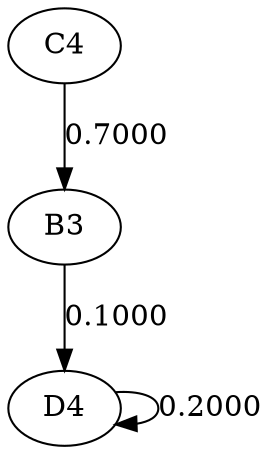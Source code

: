 strict graph {
	graph [bb="0,0,110.5,216"];
	node [label="\N"];
	edge [arrowtype=normal,
		dir=forward
	];
	B3	 [height="0.5",
		pos="27,108",
		width="0.75"];
	D4	 [height="0.5",
		pos="27,18",
		width="0.75"];
	B3 -- D4	 [label="0.1000",
		lp="46.25,63",
		pos="e,27,36.05 27,89.614 27,77.24 27,60.369 27,46.22"];
	D4 -- D4	 [label="0.2000",
		lp="91.25,18",
		pos="e,51.532,9.8789 51.532,26.121 62.508,26.895 72,24.188 72,18 72,13.843 67.715,11.257 61.574,10.242"];
	C4	 [height="0.5",
		pos="27,198",
		width="0.75"];
	C4 -- B3	 [label="0.7000",
		lp="46.25,153",
		pos="e,27,126.05 27,179.61 27,167.24 27,150.37 27,136.22"];
}
